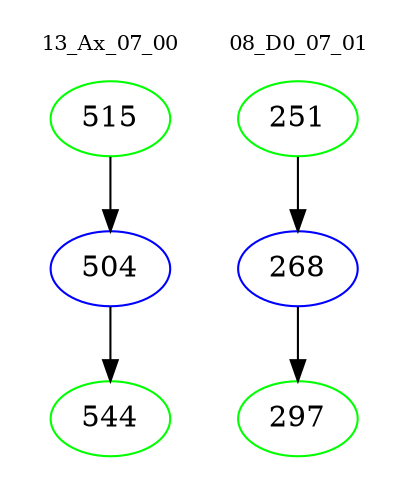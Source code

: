 digraph{
subgraph cluster_0 {
color = white
label = "13_Ax_07_00";
fontsize=10;
T0_515 [label="515", color="green"]
T0_515 -> T0_504 [color="black"]
T0_504 [label="504", color="blue"]
T0_504 -> T0_544 [color="black"]
T0_544 [label="544", color="green"]
}
subgraph cluster_1 {
color = white
label = "08_D0_07_01";
fontsize=10;
T1_251 [label="251", color="green"]
T1_251 -> T1_268 [color="black"]
T1_268 [label="268", color="blue"]
T1_268 -> T1_297 [color="black"]
T1_297 [label="297", color="green"]
}
}
